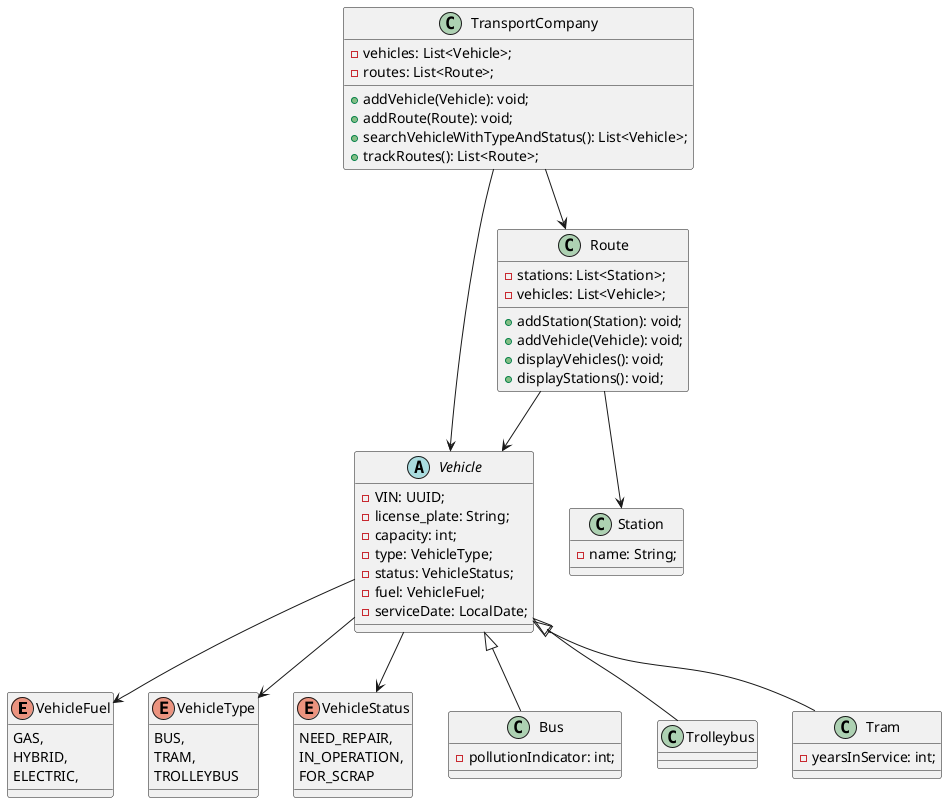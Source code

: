 @startuml

enum VehicleFuel{
GAS,
HYBRID,
ELECTRIC,
}
enum VehicleType{
BUS,
TRAM,
TROLLEYBUS
}

enum VehicleStatus{
NEED_REPAIR,
IN_OPERATION,
FOR_SCRAP
}

abstract class Vehicle{
-VIN: UUID;
-license_plate: String;
-capacity: int;
-type: VehicleType;
-status: VehicleStatus;
-fuel: VehicleFuel;
-serviceDate: LocalDate;
}

class Bus extends Vehicle{
-pollutionIndicator: int;
}

class Trolleybus extends Vehicle{}

class Tram extends Vehicle{
-yearsInService: int;
}

class Station{
- name: String;
}

class Route{
- stations: List<Station>;
- vehicles: List<Vehicle>;
+ addStation(Station): void;
+ addVehicle(Vehicle): void;
+ displayVehicles(): void;
+ displayStations(): void;
}

class TransportCompany{
- vehicles: List<Vehicle>;
- routes: List<Route>;
+ addVehicle(Vehicle): void;
+ addRoute(Route): void;
+ searchVehicleWithTypeAndStatus(): List<Vehicle>;
+ trackRoutes(): List<Route>;
}

Vehicle-->VehicleFuel
Vehicle-->VehicleStatus
Vehicle-->VehicleType
TransportCompany-->Vehicle
TransportCompany-->Route
Route-->Vehicle
Route-->Station

@enduml